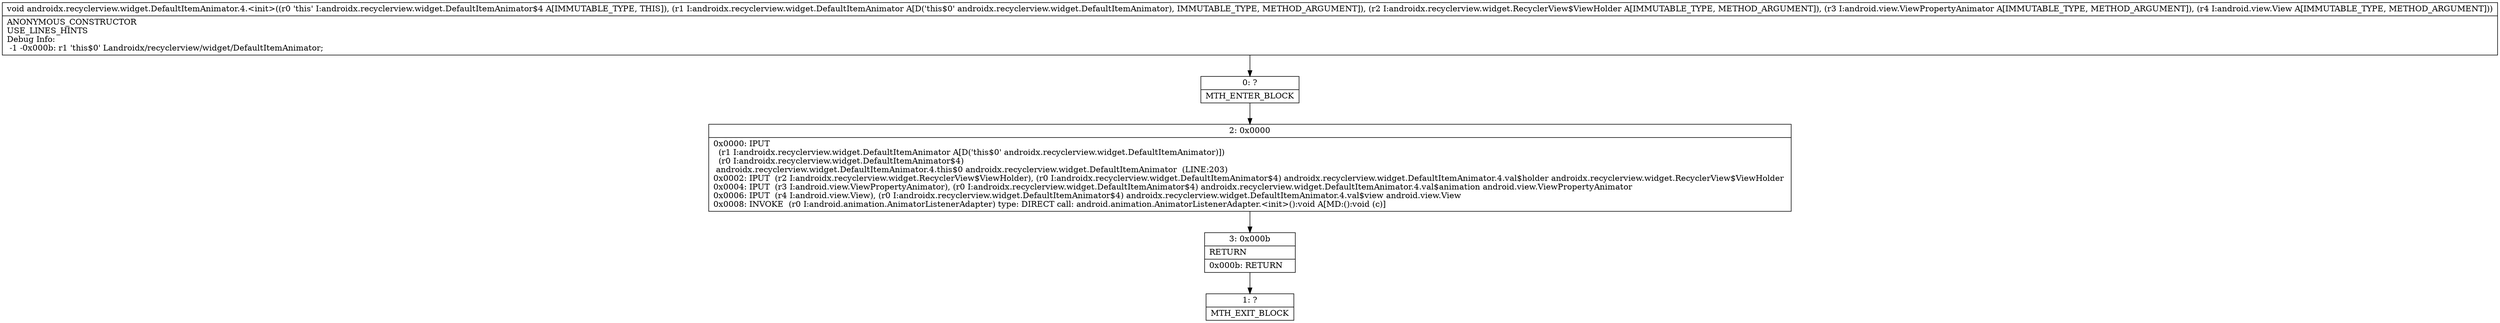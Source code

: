 digraph "CFG forandroidx.recyclerview.widget.DefaultItemAnimator.4.\<init\>(Landroidx\/recyclerview\/widget\/DefaultItemAnimator;Landroidx\/recyclerview\/widget\/RecyclerView$ViewHolder;Landroid\/view\/ViewPropertyAnimator;Landroid\/view\/View;)V" {
Node_0 [shape=record,label="{0\:\ ?|MTH_ENTER_BLOCK\l}"];
Node_2 [shape=record,label="{2\:\ 0x0000|0x0000: IPUT  \l  (r1 I:androidx.recyclerview.widget.DefaultItemAnimator A[D('this$0' androidx.recyclerview.widget.DefaultItemAnimator)])\l  (r0 I:androidx.recyclerview.widget.DefaultItemAnimator$4)\l androidx.recyclerview.widget.DefaultItemAnimator.4.this$0 androidx.recyclerview.widget.DefaultItemAnimator  (LINE:203)\l0x0002: IPUT  (r2 I:androidx.recyclerview.widget.RecyclerView$ViewHolder), (r0 I:androidx.recyclerview.widget.DefaultItemAnimator$4) androidx.recyclerview.widget.DefaultItemAnimator.4.val$holder androidx.recyclerview.widget.RecyclerView$ViewHolder \l0x0004: IPUT  (r3 I:android.view.ViewPropertyAnimator), (r0 I:androidx.recyclerview.widget.DefaultItemAnimator$4) androidx.recyclerview.widget.DefaultItemAnimator.4.val$animation android.view.ViewPropertyAnimator \l0x0006: IPUT  (r4 I:android.view.View), (r0 I:androidx.recyclerview.widget.DefaultItemAnimator$4) androidx.recyclerview.widget.DefaultItemAnimator.4.val$view android.view.View \l0x0008: INVOKE  (r0 I:android.animation.AnimatorListenerAdapter) type: DIRECT call: android.animation.AnimatorListenerAdapter.\<init\>():void A[MD:():void (c)]\l}"];
Node_3 [shape=record,label="{3\:\ 0x000b|RETURN\l|0x000b: RETURN   \l}"];
Node_1 [shape=record,label="{1\:\ ?|MTH_EXIT_BLOCK\l}"];
MethodNode[shape=record,label="{void androidx.recyclerview.widget.DefaultItemAnimator.4.\<init\>((r0 'this' I:androidx.recyclerview.widget.DefaultItemAnimator$4 A[IMMUTABLE_TYPE, THIS]), (r1 I:androidx.recyclerview.widget.DefaultItemAnimator A[D('this$0' androidx.recyclerview.widget.DefaultItemAnimator), IMMUTABLE_TYPE, METHOD_ARGUMENT]), (r2 I:androidx.recyclerview.widget.RecyclerView$ViewHolder A[IMMUTABLE_TYPE, METHOD_ARGUMENT]), (r3 I:android.view.ViewPropertyAnimator A[IMMUTABLE_TYPE, METHOD_ARGUMENT]), (r4 I:android.view.View A[IMMUTABLE_TYPE, METHOD_ARGUMENT]))  | ANONYMOUS_CONSTRUCTOR\lUSE_LINES_HINTS\lDebug Info:\l  \-1 \-0x000b: r1 'this$0' Landroidx\/recyclerview\/widget\/DefaultItemAnimator;\l}"];
MethodNode -> Node_0;Node_0 -> Node_2;
Node_2 -> Node_3;
Node_3 -> Node_1;
}

